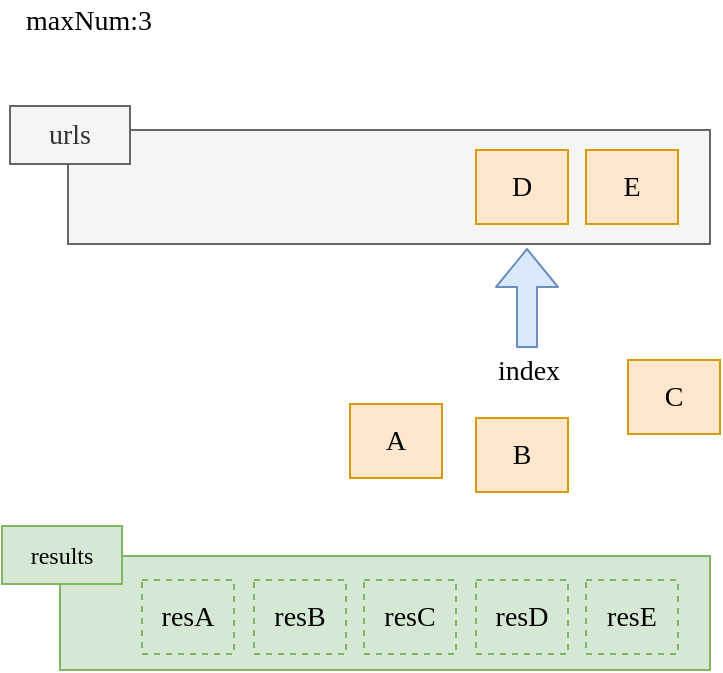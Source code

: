 <mxfile>
    <diagram id="tBpkeiycLeozT4MD3VOS" name="第 1 页">
        <mxGraphModel dx="687" dy="445" grid="0" gridSize="10" guides="1" tooltips="1" connect="1" arrows="1" fold="1" page="1" pageScale="1" pageWidth="827" pageHeight="1169" math="0" shadow="0">
            <root>
                <mxCell id="0"/>
                <mxCell id="1" parent="0"/>
                <mxCell id="2" value="" style="rounded=0;whiteSpace=wrap;html=1;fillColor=#f5f5f5;fontColor=#333333;strokeColor=#666666;" parent="1" vertex="1">
                    <mxGeometry x="219" y="127" width="321" height="57" as="geometry"/>
                </mxCell>
                <mxCell id="3" value="" style="rounded=0;whiteSpace=wrap;html=1;fillColor=#d5e8d4;strokeColor=#82b366;" parent="1" vertex="1">
                    <mxGeometry x="215" y="340" width="325" height="57" as="geometry"/>
                </mxCell>
                <mxCell id="7" value="D" style="rounded=0;whiteSpace=wrap;html=1;fillColor=#ffe6cc;strokeColor=#d79b00;fontFamily=Roboto Mono;fontSize=14;" parent="1" vertex="1">
                    <mxGeometry x="423" y="137" width="46" height="37" as="geometry"/>
                </mxCell>
                <mxCell id="8" value="E" style="rounded=0;whiteSpace=wrap;html=1;fillColor=#ffe6cc;strokeColor=#d79b00;fontFamily=Roboto Mono;fontSize=14;" parent="1" vertex="1">
                    <mxGeometry x="478" y="137" width="46" height="37" as="geometry"/>
                </mxCell>
                <mxCell id="9" value="urls" style="rounded=0;whiteSpace=wrap;html=1;fontFamily=Roboto Mono;fontSize=14;fillColor=#f5f5f5;fontColor=#333333;strokeColor=#666666;" parent="1" vertex="1">
                    <mxGeometry x="190" y="115" width="60" height="29" as="geometry"/>
                </mxCell>
                <mxCell id="10" value="results" style="rounded=0;whiteSpace=wrap;html=1;fontFamily=Roboto Mono;fontSize=12;fillColor=#d5e8d4;strokeColor=#82b366;" parent="1" vertex="1">
                    <mxGeometry x="186" y="325" width="60" height="29" as="geometry"/>
                </mxCell>
                <mxCell id="23" value="resA" style="rounded=0;whiteSpace=wrap;html=1;fillColor=#d5e8d4;strokeColor=#82b366;fontFamily=Roboto Mono;fontSize=14;dashed=1;" parent="1" vertex="1">
                    <mxGeometry x="256" y="352" width="46" height="37" as="geometry"/>
                </mxCell>
                <mxCell id="24" value="resB" style="rounded=0;whiteSpace=wrap;html=1;fillColor=#d5e8d4;strokeColor=#82b366;fontFamily=Roboto Mono;fontSize=14;dashed=1;" parent="1" vertex="1">
                    <mxGeometry x="312" y="352" width="46" height="37" as="geometry"/>
                </mxCell>
                <mxCell id="25" value="resC" style="rounded=0;whiteSpace=wrap;html=1;fillColor=#d5e8d4;strokeColor=#82b366;fontFamily=Roboto Mono;fontSize=14;dashed=1;" parent="1" vertex="1">
                    <mxGeometry x="367" y="352" width="46" height="37" as="geometry"/>
                </mxCell>
                <mxCell id="26" value="resD" style="rounded=0;whiteSpace=wrap;html=1;fillColor=#d5e8d4;strokeColor=#82b366;fontFamily=Roboto Mono;fontSize=14;dashed=1;" parent="1" vertex="1">
                    <mxGeometry x="423" y="352" width="46" height="37" as="geometry"/>
                </mxCell>
                <mxCell id="27" value="resE" style="rounded=0;whiteSpace=wrap;html=1;fillColor=#d5e8d4;strokeColor=#82b366;fontFamily=Roboto Mono;fontSize=14;dashed=1;" parent="1" vertex="1">
                    <mxGeometry x="478" y="352" width="46" height="37" as="geometry"/>
                </mxCell>
                <mxCell id="29" value="maxNum:3" style="text;html=1;align=center;verticalAlign=middle;resizable=0;points=[];autosize=1;strokeColor=none;fillColor=none;fontSize=14;fontFamily=Roboto Mono;" parent="1" vertex="1">
                    <mxGeometry x="190" y="62" width="77" height="21" as="geometry"/>
                </mxCell>
                <mxCell id="32" value="" style="group" parent="1" vertex="1" connectable="0">
                    <mxGeometry x="423" y="186" width="52" height="72" as="geometry"/>
                </mxCell>
                <mxCell id="30" value="" style="shape=flexArrow;endArrow=classic;html=1;fontFamily=Roboto Mono;fontSize=14;strokeColor=#6c8ebf;curved=1;fillColor=#dae8fc;" parent="32" edge="1">
                    <mxGeometry width="50" height="50" relative="1" as="geometry">
                        <mxPoint x="25.5" y="50" as="sourcePoint"/>
                        <mxPoint x="25.5" as="targetPoint"/>
                    </mxGeometry>
                </mxCell>
                <mxCell id="31" value="index" style="text;html=1;align=center;verticalAlign=middle;resizable=0;points=[];autosize=1;strokeColor=none;fillColor=none;fontSize=14;fontFamily=Roboto Mono;" parent="32" vertex="1">
                    <mxGeometry y="51" width="52" height="21" as="geometry"/>
                </mxCell>
                <mxCell id="4" value="A" style="rounded=0;whiteSpace=wrap;html=1;fillColor=#ffe6cc;strokeColor=#d79b00;fontFamily=Roboto Mono;fontSize=14;" parent="1" vertex="1">
                    <mxGeometry x="360" y="264" width="46" height="37" as="geometry"/>
                </mxCell>
                <mxCell id="5" value="B" style="rounded=0;whiteSpace=wrap;html=1;fillColor=#ffe6cc;strokeColor=#d79b00;fontFamily=Roboto Mono;fontSize=14;" parent="1" vertex="1">
                    <mxGeometry x="423" y="271" width="46" height="37" as="geometry"/>
                </mxCell>
                <mxCell id="6" value="C" style="rounded=0;whiteSpace=wrap;html=1;fillColor=#ffe6cc;strokeColor=#d79b00;fontFamily=Roboto Mono;fontSize=14;" parent="1" vertex="1">
                    <mxGeometry x="499" y="242" width="46" height="37" as="geometry"/>
                </mxCell>
            </root>
        </mxGraphModel>
    </diagram>
</mxfile>